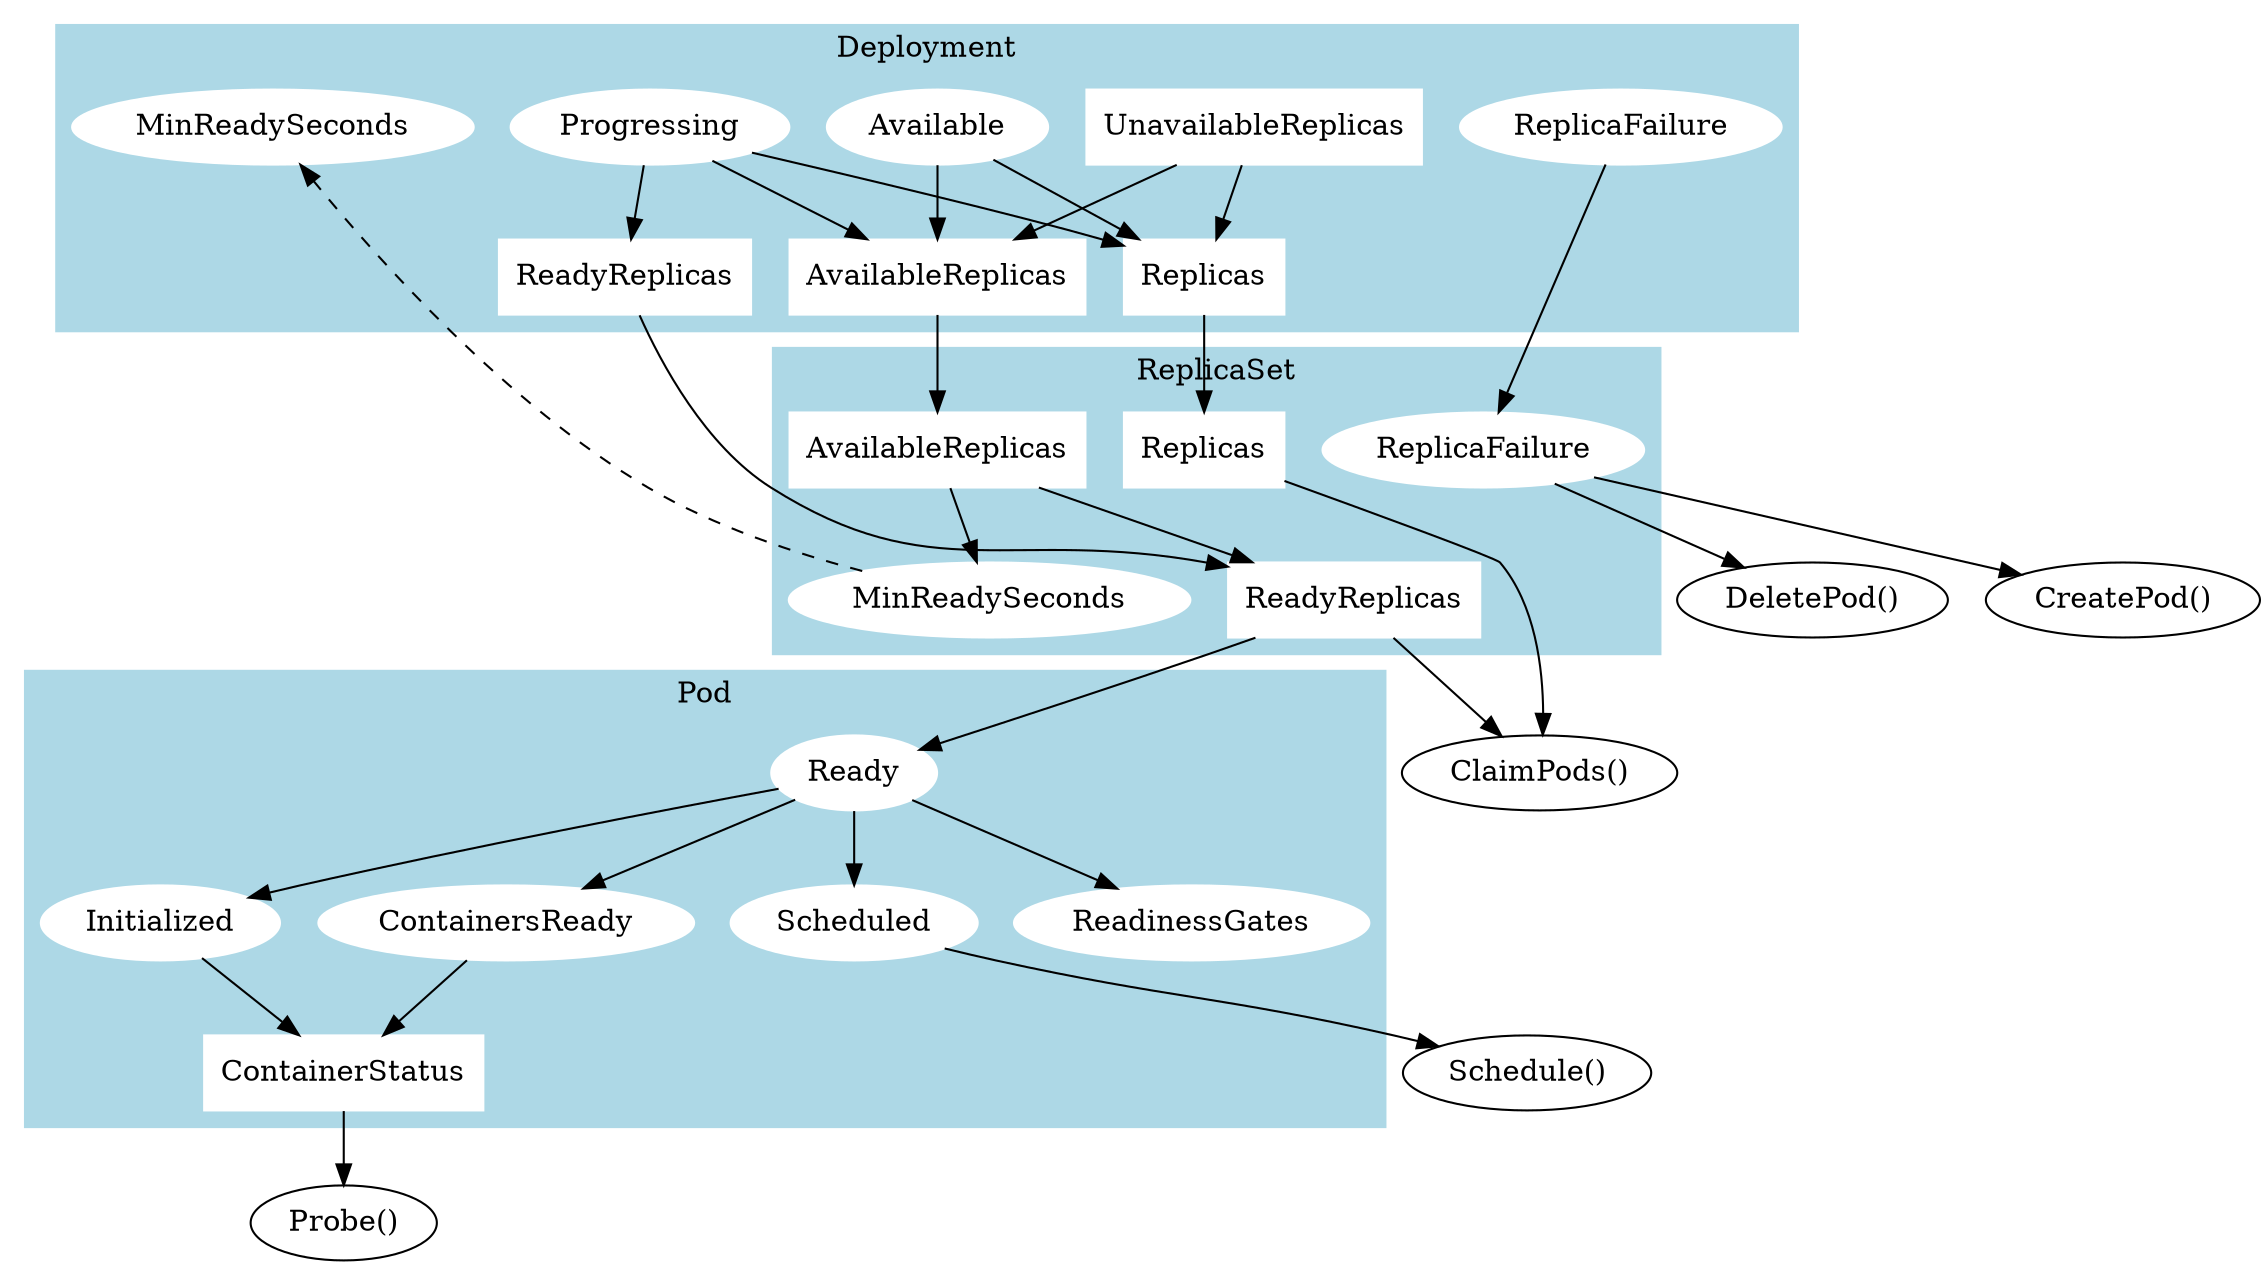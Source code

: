 digraph DeploymentLifecycle {
  subgraph cluster_deployment {
    label = "Deployment";
    style = filled
    color = lightblue
    node [style=filled,color=white];

    // Conditions
    DeploymentAvailable [label=Available, href="https://godoc.org/k8s.io/api/apps/v1#DeploymentAvailable"]
    DeploymentProgressing [label=Progressing, href="https://godoc.org/k8s.io/api/apps/v1#DeploymentProgressing"]
    DeploymentReplicaFailure [label=ReplicaFailure, href="https://godoc.org/k8s.io/api/apps/v1#DeploymentReplicaFailure"]

    // Status
    DeploymentReplicas [label=Replicas, shape=box, href="https://godoc.org/k8s.io/kubernetes/pkg/apis/apps#DeploymentStatus"]
    DeploymentReadyReplicas [label=ReadyReplicas, shape=box, href="https://godoc.org/k8s.io/kubernetes/pkg/apis/apps#DeploymentStatus"]
    DeploymentAvailableReplicas [label=AvailableReplicas, shape=box, href="https://godoc.org/k8s.io/kubernetes/pkg/apis/apps#DeploymentStatus"]
    DeploymentUnavailableReplicas [label=UnavailableReplicas, shape=box, href="https://godoc.org/k8s.io/kubernetes/pkg/apis/apps#DeploymentStatus"]

    // Spec
    DeploymentMinReadySeconds [label=MinReadySeconds, href="https://godoc.org/k8s.io/api/apps/v1#DeploymentSpec"]

    // Dependencies
    DeploymentProgressing -> DeploymentReplicas
    DeploymentProgressing -> DeploymentReadyReplicas
    DeploymentProgressing -> DeploymentAvailableReplicas

    DeploymentAvailable -> DeploymentAvailableReplicas
    DeploymentAvailable -> DeploymentReplicas

    DeploymentUnavailableReplicas -> DeploymentReplicas
    DeploymentUnavailableReplicas -> DeploymentAvailableReplicas
  }

  subgraph cluster_rs {
    label = "ReplicaSet";
    style = filled
    color = lightblue
    node [style=filled,color=white];

    // Conditions
    ReplicaSetReplicaFailure [label=ReplicaFailure, href="https://godoc.org/k8s.io/api/apps/v1#ReplicaSetReplicaFailure"]

    // Status
    ReplicaSetReplicas [label=Replicas, shape=box, href="https://godoc.org/k8s.io/kubernetes/pkg/apis/apps#ReplicaSetStatus"]
    ReplicaSetReadyReplicas [label=ReadyReplicas, shape=box, href="https://godoc.org/k8s.io/kubernetes/pkg/apis/apps#ReplicaSetStatus"]
    ReplicaSetAvailableReplicas [label=AvailableReplicas, shape=box, href="https://godoc.org/k8s.io/kubernetes/pkg/apis/apps#ReplicaSetStatus"]

    // Spec
    ReplicaSetMinReadySeconds [label=MinReadySeconds, href="https://godoc.org/k8s.io/api/apps/v1#ReplicaSetSpec"]

    // Dependencies
    ReplicaSetAvailableReplicas -> ReplicaSetMinReadySeconds
    ReplicaSetAvailableReplicas -> ReplicaSetReadyReplicas
  }

  subgraph cluster_pods {
    label = "Pod";
    style = filled
    color = lightblue
    node [style=filled,color=white];

    // Conditions
    PodReady [label=Ready, href="https://godoc.org/k8s.io/api/core/v1#PodReady"]
    PodScheduled [label=Scheduled, href="https://godoc.org/k8s.io/api/core/v1#PodScheduled"]
    PodInitialized [label=Initialized, href="https://godoc.org/k8s.io/api/core/v1#PodInitialized"]
    ContainersReady [label=ContainersReady, href="https://godoc.org/k8s.io/api/core/v1#ContainersReady"]
    PodReadinessGates [label=ReadinessGates, href="https://godoc.org/k8s.io/api/core/v1#PodSpec.ReadinessGates"]

    // Status
    ContainerStatus [label=ContainerStatus, shape=box, href="https://godoc.org/k8s.io/api/core/v1#ContainerStatus"]

    // Dependencies
    PodReady ->PodReadinessGates
    PodReady -> ContainersReady
    PodReady -> PodInitialized
    PodReady -> PodScheduled

    PodInitialized -> ContainerStatus
    ContainersReady -> ContainerStatus
  }

  // External dependencies
  CreatePod [label="CreatePod()", href="https://github.com/kubernetes/kubernetes/blob/de8fb1c9f81b1bd48a0d25f866492acca2c199f0/pkg/controller/replicaset/replica_set.go#L466-L511"]
  DeletePod [label="DeletePod()", href="https://github.com/kubernetes/kubernetes/blob/de8fb1c9f81b1bd48a0d25f866492acca2c199f0/pkg/controller/replicaset/replica_set.go#L512-L554"]
  ClaimPods [label="ClaimPods()", href="https://github.com/kubernetes/kubernetes/blob/de8fb1c9f81b1bd48a0d25f866492acca2c199f0/pkg/controller/replicaset/replica_set.go#L590-L612"]
  ProbePod [label="Probe()", href="https://github.com/kubernetes/kubernetes/blob/619a3985d0d43e0049d795fce223319bd06cbf07/pkg/kubelet/prober/prober.go#L155-L197"]
  SchedulePod [label="Schedule()" href="https://github.com/kubernetes/kubernetes/blob/619a3985d0d43e0049d795fce223319bd06cbf07/pkg/scheduler/scheduler.go#L459-L612"]

  // Inter-object dependencies
  ReplicaSetReplicas -> ClaimPods
  ReplicaSetReadyReplicas -> ClaimPods

  ReplicaSetReadyReplicas -> PodReady

  ReplicaSetReplicaFailure -> CreatePod
  ReplicaSetReplicaFailure -> DeletePod

  ReplicaSetMinReadySeconds -> DeploymentMinReadySeconds [style=dashed]

  DeploymentReplicas -> ReplicaSetReplicas
  DeploymentReadyReplicas -> ReplicaSetReadyReplicas
  DeploymentAvailableReplicas -> ReplicaSetAvailableReplicas

  DeploymentReplicaFailure -> ReplicaSetReplicaFailure

  PodScheduled -> SchedulePod

  ContainerStatus -> ProbePod
}
